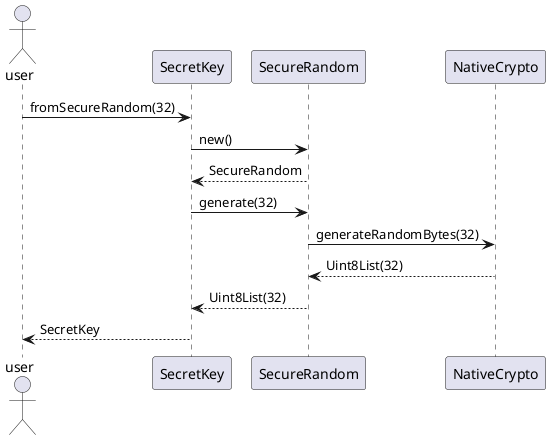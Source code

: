 @startuml key_dss

actor user
participant SecretKey as sk
participant SecureRandom as rand
participant NativeCrypto as nc

user -> sk : fromSecureRandom(32)
sk -> rand : new()
rand --> sk : SecureRandom
sk -> rand : generate(32)
rand -> nc : generateRandomBytes(32)
nc --> rand : Uint8List(32)
rand --> sk : Uint8List(32)
sk --> user : SecretKey

@enduml
